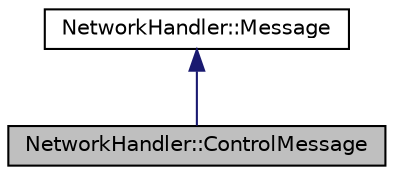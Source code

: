 digraph "NetworkHandler::ControlMessage"
{
  edge [fontname="Helvetica",fontsize="10",labelfontname="Helvetica",labelfontsize="10"];
  node [fontname="Helvetica",fontsize="10",shape=record];
  Node2 [label="NetworkHandler::ControlMessage",height=0.2,width=0.4,color="black", fillcolor="grey75", style="filled", fontcolor="black"];
  Node3 -> Node2 [dir="back",color="midnightblue",fontsize="10",style="solid",fontname="Helvetica"];
  Node3 [label="NetworkHandler::Message",height=0.2,width=0.4,color="black", fillcolor="white", style="filled",URL="$structNetworkHandler_1_1Message.html",tooltip="Base message struct. "];
}
